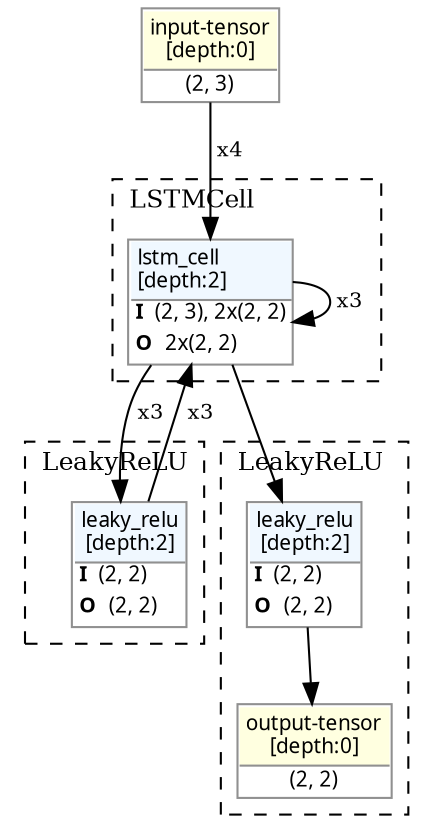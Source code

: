 strict digraph RecursiveNet {
	graph [ordering=in rankdir=TB size="14.7,14.7"]
	node [align=left color="#909090" fillcolor="#ffffff90" fontname="Linux libertine" fontsize=10 height=0.2 margin=0 ranksep=0.1 shape=plaintext style=filled]
	edge [fontsize=10]
	0 [label=<
                    <TABLE BORDER="1" CELLBORDER="0"
                    CELLSPACING="0" CELLPADDING="2">
                        <TR>
                            <TD BGCOLOR="lightyellow" ALIGN="LEFT"
                            BORDER="1" SIDES="B"
                            >input-tensor<BR ALIGN="LEFT"/>[depth:0]</TD>
                        </TR>
                        <TR>
                            <TD>(2, 3)</TD>
                        </TR>
                        
                    </TABLE>>]
	subgraph cluster_2 {
		color=black fontsize=12 label=LSTMCell labeljust=l style=dashed
		1 [label=<
                    <TABLE BORDER="1" CELLBORDER="0"
                    CELLSPACING="0" CELLPADDING="2">
                        <TR>
                            <TD BGCOLOR="aliceblue" ALIGN="LEFT"
                            BORDER="1" SIDES="B"
                            >lstm_cell<BR ALIGN="LEFT"/>[depth:2]</TD>
                        </TR>
                        <TR>
                            <TD ALIGN="LEFT"><B>I</B> (2, 3), 2x(2, 2)</TD>
                        </TR>
                        <TR>
                            <TD ALIGN="LEFT"><B>O</B> 2x(2, 2)</TD>
                        </TR>
                        
                    </TABLE>>]
	}
	subgraph cluster_3 {
		color=black fontsize=12 label=LeakyReLU labeljust=l style=dashed
		2 [label=<
                    <TABLE BORDER="1" CELLBORDER="0"
                    CELLSPACING="0" CELLPADDING="2">
                        <TR>
                            <TD BGCOLOR="aliceblue" ALIGN="LEFT"
                            BORDER="1" SIDES="B"
                            >leaky_relu<BR ALIGN="LEFT"/>[depth:2]</TD>
                        </TR>
                        <TR>
                            <TD ALIGN="LEFT"><B>I</B> (2, 2)</TD>
                        </TR>
                        <TR>
                            <TD ALIGN="LEFT"><B>O</B> (2, 2)</TD>
                        </TR>
                        
                    </TABLE>>]
	}
	subgraph cluster_2 {
		color=black fontsize=12 label=LSTMCell labeljust=l style=dashed
		1 [label=<
                    <TABLE BORDER="1" CELLBORDER="0"
                    CELLSPACING="0" CELLPADDING="2">
                        <TR>
                            <TD BGCOLOR="aliceblue" ALIGN="LEFT"
                            BORDER="1" SIDES="B"
                            >lstm_cell<BR ALIGN="LEFT"/>[depth:2]</TD>
                        </TR>
                        <TR>
                            <TD ALIGN="LEFT"><B>I</B> (2, 3), 2x(2, 2)</TD>
                        </TR>
                        <TR>
                            <TD ALIGN="LEFT"><B>O</B> 2x(2, 2)</TD>
                        </TR>
                        
                    </TABLE>>]
	}
	subgraph cluster_3 {
		color=black fontsize=12 label=LeakyReLU labeljust=l style=dashed
		2 [label=<
                    <TABLE BORDER="1" CELLBORDER="0"
                    CELLSPACING="0" CELLPADDING="2">
                        <TR>
                            <TD BGCOLOR="aliceblue" ALIGN="LEFT"
                            BORDER="1" SIDES="B"
                            >leaky_relu<BR ALIGN="LEFT"/>[depth:2]</TD>
                        </TR>
                        <TR>
                            <TD ALIGN="LEFT"><B>I</B> (2, 2)</TD>
                        </TR>
                        <TR>
                            <TD ALIGN="LEFT"><B>O</B> (2, 2)</TD>
                        </TR>
                        
                    </TABLE>>]
	}
	subgraph cluster_2 {
		color=black fontsize=12 label=LSTMCell labeljust=l style=dashed
		1 [label=<
                    <TABLE BORDER="1" CELLBORDER="0"
                    CELLSPACING="0" CELLPADDING="2">
                        <TR>
                            <TD BGCOLOR="aliceblue" ALIGN="LEFT"
                            BORDER="1" SIDES="B"
                            >lstm_cell<BR ALIGN="LEFT"/>[depth:2]</TD>
                        </TR>
                        <TR>
                            <TD ALIGN="LEFT"><B>I</B> (2, 3), 2x(2, 2)</TD>
                        </TR>
                        <TR>
                            <TD ALIGN="LEFT"><B>O</B> 2x(2, 2)</TD>
                        </TR>
                        
                    </TABLE>>]
	}
	subgraph cluster_3 {
		color=black fontsize=12 label=LeakyReLU labeljust=l style=dashed
		2 [label=<
                    <TABLE BORDER="1" CELLBORDER="0"
                    CELLSPACING="0" CELLPADDING="2">
                        <TR>
                            <TD BGCOLOR="aliceblue" ALIGN="LEFT"
                            BORDER="1" SIDES="B"
                            >leaky_relu<BR ALIGN="LEFT"/>[depth:2]</TD>
                        </TR>
                        <TR>
                            <TD ALIGN="LEFT"><B>I</B> (2, 2)</TD>
                        </TR>
                        <TR>
                            <TD ALIGN="LEFT"><B>O</B> (2, 2)</TD>
                        </TR>
                        
                    </TABLE>>]
	}
	subgraph cluster_2 {
		color=black fontsize=12 label=LSTMCell labeljust=l style=dashed
		1 [label=<
                    <TABLE BORDER="1" CELLBORDER="0"
                    CELLSPACING="0" CELLPADDING="2">
                        <TR>
                            <TD BGCOLOR="aliceblue" ALIGN="LEFT"
                            BORDER="1" SIDES="B"
                            >lstm_cell<BR ALIGN="LEFT"/>[depth:2]</TD>
                        </TR>
                        <TR>
                            <TD ALIGN="LEFT"><B>I</B> (2, 3), 2x(2, 2)</TD>
                        </TR>
                        <TR>
                            <TD ALIGN="LEFT"><B>O</B> 2x(2, 2)</TD>
                        </TR>
                        
                    </TABLE>>]
	}
	subgraph cluster_4 {
		color=black fontsize=12 label=LeakyReLU labeljust=l style=dashed
		3 [label=<
                    <TABLE BORDER="1" CELLBORDER="0"
                    CELLSPACING="0" CELLPADDING="2">
                        <TR>
                            <TD BGCOLOR="aliceblue" ALIGN="LEFT"
                            BORDER="1" SIDES="B"
                            >leaky_relu<BR ALIGN="LEFT"/>[depth:2]</TD>
                        </TR>
                        <TR>
                            <TD ALIGN="LEFT"><B>I</B> (2, 2)</TD>
                        </TR>
                        <TR>
                            <TD ALIGN="LEFT"><B>O</B> (2, 2)</TD>
                        </TR>
                        
                    </TABLE>>]
		4 [label=<
                    <TABLE BORDER="1" CELLBORDER="0"
                    CELLSPACING="0" CELLPADDING="2">
                        <TR>
                            <TD BGCOLOR="lightyellow" ALIGN="LEFT"
                            BORDER="1" SIDES="B"
                            >output-tensor<BR ALIGN="LEFT"/>[depth:0]</TD>
                        </TR>
                        <TR>
                            <TD>(2, 2)</TD>
                        </TR>
                        
                    </TABLE>>]
	}
	0 -> 1
	1 -> 2
	0 -> 1 [label=" x2"]
	2 -> 1
	1 -> 1
	1 -> 2 [label=" x2"]
	0 -> 1 [label=" x3"]
	2 -> 1 [label=" x2"]
	1 -> 1 [label=" x2"]
	1 -> 2 [label=" x3"]
	0 -> 1 [label=" x4"]
	2 -> 1 [label=" x3"]
	1 -> 1 [label=" x3"]
	1 -> 3
	3 -> 4
}
strict digraph RecursiveNet {
	graph [ordering=in rankdir=TB size="14.7,14.7"]
	node [align=left color="#909090" fillcolor="#ffffff90" fontname="Linux libertine" fontsize=10 height=0.2 margin=0 ranksep=0.1 shape=plaintext style=filled]
	edge [fontsize=10]
	0 [label=<
                    <TABLE BORDER="1" CELLBORDER="0"
                    CELLSPACING="0" CELLPADDING="2">
                        <TR>
                            <TD BGCOLOR="lightyellow" ALIGN="LEFT"
                            BORDER="1" SIDES="B"
                            >input-tensor<BR ALIGN="LEFT"/>[depth:0]</TD>
                        </TR>
                        <TR>
                            <TD>(2, 3)</TD>
                        </TR>
                        
                    </TABLE>>]
	subgraph cluster_2 {
		color=black fontsize=12 label=LSTMCell labeljust=l style=dashed
		1 [label=<
                    <TABLE BORDER="1" CELLBORDER="0"
                    CELLSPACING="0" CELLPADDING="2">
                        <TR>
                            <TD BGCOLOR="aliceblue" ALIGN="LEFT"
                            BORDER="1" SIDES="B"
                            >lstm_cell<BR ALIGN="LEFT"/>[depth:2]</TD>
                        </TR>
                        <TR>
                            <TD ALIGN="LEFT"><B>I</B> (2, 3), 2x(2, 2)</TD>
                        </TR>
                        <TR>
                            <TD ALIGN="LEFT"><B>O</B> 2x(2, 2)</TD>
                        </TR>
                        
                    </TABLE>>]
	}
	subgraph cluster_3 {
		color=black fontsize=12 label=LeakyReLU labeljust=l style=dashed
		2 [label=<
                    <TABLE BORDER="1" CELLBORDER="0"
                    CELLSPACING="0" CELLPADDING="2">
                        <TR>
                            <TD BGCOLOR="aliceblue" ALIGN="LEFT"
                            BORDER="1" SIDES="B"
                            >leaky_relu<BR ALIGN="LEFT"/>[depth:2]</TD>
                        </TR>
                        <TR>
                            <TD ALIGN="LEFT"><B>I</B> (2, 2)</TD>
                        </TR>
                        <TR>
                            <TD ALIGN="LEFT"><B>O</B> (2, 2)</TD>
                        </TR>
                        
                    </TABLE>>]
	}
	subgraph cluster_4 {
		color=black fontsize=12 label=LSTMCell labeljust=l style=dashed
		3 [label=<
                    <TABLE BORDER="1" CELLBORDER="0"
                    CELLSPACING="0" CELLPADDING="2">
                        <TR>
                            <TD BGCOLOR="aliceblue" ALIGN="LEFT"
                            BORDER="1" SIDES="B"
                            >lstm_cell<BR ALIGN="LEFT"/>[depth:2]</TD>
                        </TR>
                        <TR>
                            <TD ALIGN="LEFT"><B>I</B> (2, 3), 2x(2, 2)</TD>
                        </TR>
                        <TR>
                            <TD ALIGN="LEFT"><B>O</B> 2x(2, 2)</TD>
                        </TR>
                        
                    </TABLE>>]
	}
	subgraph cluster_5 {
		color=black fontsize=12 label=LeakyReLU labeljust=l style=dashed
		4 [label=<
                    <TABLE BORDER="1" CELLBORDER="0"
                    CELLSPACING="0" CELLPADDING="2">
                        <TR>
                            <TD BGCOLOR="aliceblue" ALIGN="LEFT"
                            BORDER="1" SIDES="B"
                            >leaky_relu<BR ALIGN="LEFT"/>[depth:2]</TD>
                        </TR>
                        <TR>
                            <TD ALIGN="LEFT"><B>I</B> (2, 2)</TD>
                        </TR>
                        <TR>
                            <TD ALIGN="LEFT"><B>O</B> (2, 2)</TD>
                        </TR>
                        
                    </TABLE>>]
	}
	subgraph cluster_6 {
		color=black fontsize=12 label=LSTMCell labeljust=l style=dashed
		5 [label=<
                    <TABLE BORDER="1" CELLBORDER="0"
                    CELLSPACING="0" CELLPADDING="2">
                        <TR>
                            <TD BGCOLOR="aliceblue" ALIGN="LEFT"
                            BORDER="1" SIDES="B"
                            >lstm_cell<BR ALIGN="LEFT"/>[depth:2]</TD>
                        </TR>
                        <TR>
                            <TD ALIGN="LEFT"><B>I</B> (2, 3), 2x(2, 2)</TD>
                        </TR>
                        <TR>
                            <TD ALIGN="LEFT"><B>O</B> 2x(2, 2)</TD>
                        </TR>
                        
                    </TABLE>>]
	}
	subgraph cluster_7 {
		color=black fontsize=12 label=LeakyReLU labeljust=l style=dashed
		6 [label=<
                    <TABLE BORDER="1" CELLBORDER="0"
                    CELLSPACING="0" CELLPADDING="2">
                        <TR>
                            <TD BGCOLOR="aliceblue" ALIGN="LEFT"
                            BORDER="1" SIDES="B"
                            >leaky_relu<BR ALIGN="LEFT"/>[depth:2]</TD>
                        </TR>
                        <TR>
                            <TD ALIGN="LEFT"><B>I</B> (2, 2)</TD>
                        </TR>
                        <TR>
                            <TD ALIGN="LEFT"><B>O</B> (2, 2)</TD>
                        </TR>
                        
                    </TABLE>>]
	}
	subgraph cluster_8 {
		color=black fontsize=12 label=LSTMCell labeljust=l style=dashed
		7 [label=<
                    <TABLE BORDER="1" CELLBORDER="0"
                    CELLSPACING="0" CELLPADDING="2">
                        <TR>
                            <TD BGCOLOR="aliceblue" ALIGN="LEFT"
                            BORDER="1" SIDES="B"
                            >lstm_cell<BR ALIGN="LEFT"/>[depth:2]</TD>
                        </TR>
                        <TR>
                            <TD ALIGN="LEFT"><B>I</B> (2, 3), 2x(2, 2)</TD>
                        </TR>
                        <TR>
                            <TD ALIGN="LEFT"><B>O</B> 2x(2, 2)</TD>
                        </TR>
                        
                    </TABLE>>]
	}
	subgraph cluster_9 {
		color=black fontsize=12 label=LeakyReLU labeljust=l style=dashed
		8 [label=<
                    <TABLE BORDER="1" CELLBORDER="0"
                    CELLSPACING="0" CELLPADDING="2">
                        <TR>
                            <TD BGCOLOR="aliceblue" ALIGN="LEFT"
                            BORDER="1" SIDES="B"
                            >leaky_relu<BR ALIGN="LEFT"/>[depth:2]</TD>
                        </TR>
                        <TR>
                            <TD ALIGN="LEFT"><B>I</B> (2, 2)</TD>
                        </TR>
                        <TR>
                            <TD ALIGN="LEFT"><B>O</B> (2, 2)</TD>
                        </TR>
                        
                    </TABLE>>]
		9 [label=<
                    <TABLE BORDER="1" CELLBORDER="0"
                    CELLSPACING="0" CELLPADDING="2">
                        <TR>
                            <TD BGCOLOR="lightyellow" ALIGN="LEFT"
                            BORDER="1" SIDES="B"
                            >output-tensor<BR ALIGN="LEFT"/>[depth:0]</TD>
                        </TR>
                        <TR>
                            <TD>(2, 2)</TD>
                        </TR>
                        
                    </TABLE>>]
	}
	0 -> 1
	1 -> 2
	0 -> 3
	2 -> 3
	1 -> 3
	3 -> 4
	0 -> 5
	4 -> 5
	3 -> 5
	5 -> 6
	0 -> 7
	6 -> 7
	5 -> 7
	7 -> 8
	8 -> 9
}
